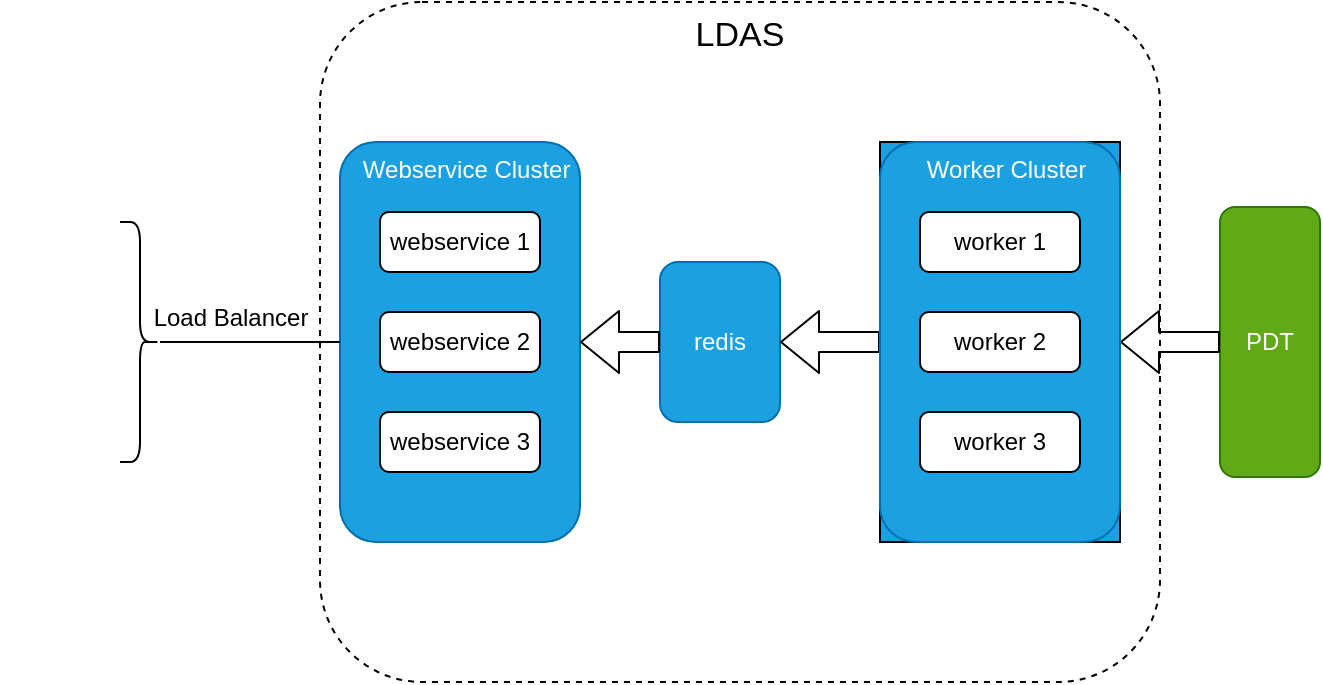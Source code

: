 <mxfile version="14.6.13" type="github">
  <diagram id="kcFz9Mre2-xL6s3kG69r" name="第 1 页">
    <mxGraphModel dx="1422" dy="706" grid="1" gridSize="10" guides="1" tooltips="1" connect="1" arrows="1" fold="1" page="1" pageScale="1" pageWidth="827" pageHeight="1169" math="0" shadow="0">
      <root>
        <mxCell id="0" />
        <mxCell id="1" parent="0" />
        <mxCell id="JrNn_ZJyUyLCpYJvbUuc-48" value="&lt;font style=&quot;font-size: 17px&quot;&gt;LDAS&lt;/font&gt;" style="rounded=1;whiteSpace=wrap;html=1;align=center;dashed=1;verticalAlign=top;" vertex="1" parent="1">
          <mxGeometry x="220" y="200" width="420" height="340" as="geometry" />
        </mxCell>
        <mxCell id="JrNn_ZJyUyLCpYJvbUuc-1" value="redis" style="rounded=1;whiteSpace=wrap;html=1;fillColor=#1ba1e2;strokeColor=#006EAF;fontColor=#ffffff;" vertex="1" parent="1">
          <mxGeometry x="390" y="330" width="60" height="80" as="geometry" />
        </mxCell>
        <mxCell id="JrNn_ZJyUyLCpYJvbUuc-18" value="PDT" style="rounded=1;whiteSpace=wrap;html=1;fillColor=#60a917;strokeColor=#2D7600;fontColor=#ffffff;" vertex="1" parent="1">
          <mxGeometry x="670" y="302.5" width="50" height="135" as="geometry" />
        </mxCell>
        <mxCell id="JrNn_ZJyUyLCpYJvbUuc-22" value="" style="shape=flexArrow;endArrow=classic;html=1;strokeColor=#000000;exitX=0;exitY=0.5;exitDx=0;exitDy=0;entryX=1;entryY=0.5;entryDx=0;entryDy=0;" edge="1" parent="1" source="JrNn_ZJyUyLCpYJvbUuc-18" target="JrNn_ZJyUyLCpYJvbUuc-26">
          <mxGeometry width="50" height="50" relative="1" as="geometry">
            <mxPoint x="730" y="365" as="sourcePoint" />
            <mxPoint x="620" y="365" as="targetPoint" />
          </mxGeometry>
        </mxCell>
        <mxCell id="JrNn_ZJyUyLCpYJvbUuc-24" value="" style="shape=flexArrow;endArrow=classic;html=1;strokeColor=#000000;exitX=0;exitY=0.5;exitDx=0;exitDy=0;entryX=1;entryY=0.5;entryDx=0;entryDy=0;" edge="1" parent="1" source="JrNn_ZJyUyLCpYJvbUuc-26" target="JrNn_ZJyUyLCpYJvbUuc-1">
          <mxGeometry width="50" height="50" relative="1" as="geometry">
            <mxPoint x="480" y="365" as="sourcePoint" />
            <mxPoint x="370" y="365" as="targetPoint" />
          </mxGeometry>
        </mxCell>
        <mxCell id="JrNn_ZJyUyLCpYJvbUuc-27" value="" style="group;fillColor=#1ba1e2;fontColor=#ffffff;strokeColor=#000000;" vertex="1" connectable="0" parent="1">
          <mxGeometry x="500" y="270" width="120" height="200" as="geometry" />
        </mxCell>
        <mxCell id="JrNn_ZJyUyLCpYJvbUuc-26" value="&amp;nbsp; Worker Cluster" style="rounded=1;whiteSpace=wrap;html=1;align=center;verticalAlign=top;fillColor=#1ba1e2;strokeColor=#006EAF;fontColor=#ffffff;" vertex="1" parent="JrNn_ZJyUyLCpYJvbUuc-27">
          <mxGeometry width="120" height="200" as="geometry" />
        </mxCell>
        <mxCell id="JrNn_ZJyUyLCpYJvbUuc-2" value="worker 1" style="rounded=1;whiteSpace=wrap;html=1;" vertex="1" parent="JrNn_ZJyUyLCpYJvbUuc-27">
          <mxGeometry x="20" y="35" width="80" height="30" as="geometry" />
        </mxCell>
        <mxCell id="JrNn_ZJyUyLCpYJvbUuc-3" value="worker 2" style="rounded=1;whiteSpace=wrap;html=1;" vertex="1" parent="JrNn_ZJyUyLCpYJvbUuc-27">
          <mxGeometry x="20" y="85" width="80" height="30" as="geometry" />
        </mxCell>
        <mxCell id="JrNn_ZJyUyLCpYJvbUuc-4" value="worker 3" style="rounded=1;whiteSpace=wrap;html=1;" vertex="1" parent="JrNn_ZJyUyLCpYJvbUuc-27">
          <mxGeometry x="20" y="135" width="80" height="30" as="geometry" />
        </mxCell>
        <mxCell id="JrNn_ZJyUyLCpYJvbUuc-30" value="" style="shape=image;html=1;verticalAlign=top;verticalLabelPosition=bottom;labelBackgroundColor=#ffffff;imageAspect=0;aspect=fixed;image=https://cdn2.iconfinder.com/data/icons/essential-web-3/50/destop-computer-screen-website-personal-128.png;align=left;" vertex="1" parent="1">
          <mxGeometry x="60" y="282.5" width="50" height="50" as="geometry" />
        </mxCell>
        <mxCell id="JrNn_ZJyUyLCpYJvbUuc-32" value="" style="shape=image;html=1;verticalAlign=top;verticalLabelPosition=bottom;labelBackgroundColor=#ffffff;imageAspect=0;aspect=fixed;image=https://cdn2.iconfinder.com/data/icons/essential-web-3/50/destop-computer-screen-website-personal-128.png;align=left;" vertex="1" parent="1">
          <mxGeometry x="60" y="347.5" width="50" height="50" as="geometry" />
        </mxCell>
        <mxCell id="JrNn_ZJyUyLCpYJvbUuc-33" value="" style="shape=image;html=1;verticalAlign=top;verticalLabelPosition=bottom;labelBackgroundColor=#ffffff;imageAspect=0;aspect=fixed;image=https://cdn2.iconfinder.com/data/icons/essential-web-3/50/destop-computer-screen-website-personal-128.png;align=left;" vertex="1" parent="1">
          <mxGeometry x="60" y="407.5" width="50" height="50" as="geometry" />
        </mxCell>
        <mxCell id="JrNn_ZJyUyLCpYJvbUuc-35" value="" style="group" vertex="1" connectable="0" parent="1">
          <mxGeometry x="230" y="270" width="120" height="200" as="geometry" />
        </mxCell>
        <mxCell id="JrNn_ZJyUyLCpYJvbUuc-36" value="&amp;nbsp; Webservice Cluster" style="rounded=1;whiteSpace=wrap;html=1;align=center;verticalAlign=top;fillColor=#1ba1e2;strokeColor=#006EAF;fontColor=#ffffff;" vertex="1" parent="JrNn_ZJyUyLCpYJvbUuc-35">
          <mxGeometry width="120" height="200" as="geometry" />
        </mxCell>
        <mxCell id="JrNn_ZJyUyLCpYJvbUuc-37" value="webservice 1" style="rounded=1;whiteSpace=wrap;html=1;" vertex="1" parent="JrNn_ZJyUyLCpYJvbUuc-35">
          <mxGeometry x="20" y="35" width="80" height="30" as="geometry" />
        </mxCell>
        <mxCell id="JrNn_ZJyUyLCpYJvbUuc-38" value="webservice 2" style="rounded=1;whiteSpace=wrap;html=1;" vertex="1" parent="JrNn_ZJyUyLCpYJvbUuc-35">
          <mxGeometry x="20" y="85" width="80" height="30" as="geometry" />
        </mxCell>
        <mxCell id="JrNn_ZJyUyLCpYJvbUuc-39" value="webservice 3" style="rounded=1;whiteSpace=wrap;html=1;" vertex="1" parent="JrNn_ZJyUyLCpYJvbUuc-35">
          <mxGeometry x="20" y="135" width="80" height="30" as="geometry" />
        </mxCell>
        <mxCell id="JrNn_ZJyUyLCpYJvbUuc-40" value="" style="shape=flexArrow;endArrow=classic;html=1;strokeColor=#000000;exitX=0;exitY=0.5;exitDx=0;exitDy=0;entryX=1;entryY=0.5;entryDx=0;entryDy=0;" edge="1" parent="1" source="JrNn_ZJyUyLCpYJvbUuc-1" target="JrNn_ZJyUyLCpYJvbUuc-36">
          <mxGeometry width="50" height="50" relative="1" as="geometry">
            <mxPoint x="390" y="550" as="sourcePoint" />
            <mxPoint x="440" y="500" as="targetPoint" />
          </mxGeometry>
        </mxCell>
        <mxCell id="JrNn_ZJyUyLCpYJvbUuc-45" style="edgeStyle=none;rounded=0;orthogonalLoop=1;jettySize=auto;html=1;entryX=0;entryY=0.5;entryDx=0;entryDy=0;endArrow=none;endFill=0;strokeColor=#000000;" edge="1" parent="1" source="JrNn_ZJyUyLCpYJvbUuc-43" target="JrNn_ZJyUyLCpYJvbUuc-36">
          <mxGeometry relative="1" as="geometry" />
        </mxCell>
        <mxCell id="JrNn_ZJyUyLCpYJvbUuc-43" value="" style="shape=curlyBracket;whiteSpace=wrap;html=1;rounded=1;flipH=1;align=left;" vertex="1" parent="1">
          <mxGeometry x="120" y="310" width="20" height="120" as="geometry" />
        </mxCell>
        <mxCell id="JrNn_ZJyUyLCpYJvbUuc-46" value="Load Balancer" style="text;html=1;align=center;verticalAlign=middle;resizable=0;points=[];autosize=1;strokeColor=none;" vertex="1" parent="1">
          <mxGeometry x="130" y="347.5" width="90" height="20" as="geometry" />
        </mxCell>
      </root>
    </mxGraphModel>
  </diagram>
</mxfile>
